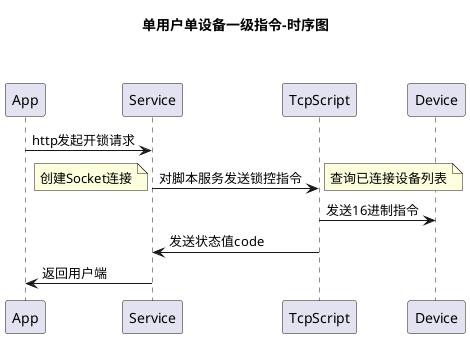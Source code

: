 @startuml
title 单用户单设备一级指令-时序图\n\n
participant App
participant Service
participant TcpScript
participant Device

App -> Service: http发起开锁请求
Service -> TcpScript: 对脚本服务发送锁控指令
note left: 创建Socket连接
note right: 查询已连接设备列表
TcpScript ->  Device: 发送16进制指令
TcpScript -> Service: 发送状态值code
Service -> App: 返回用户端
@enduml
